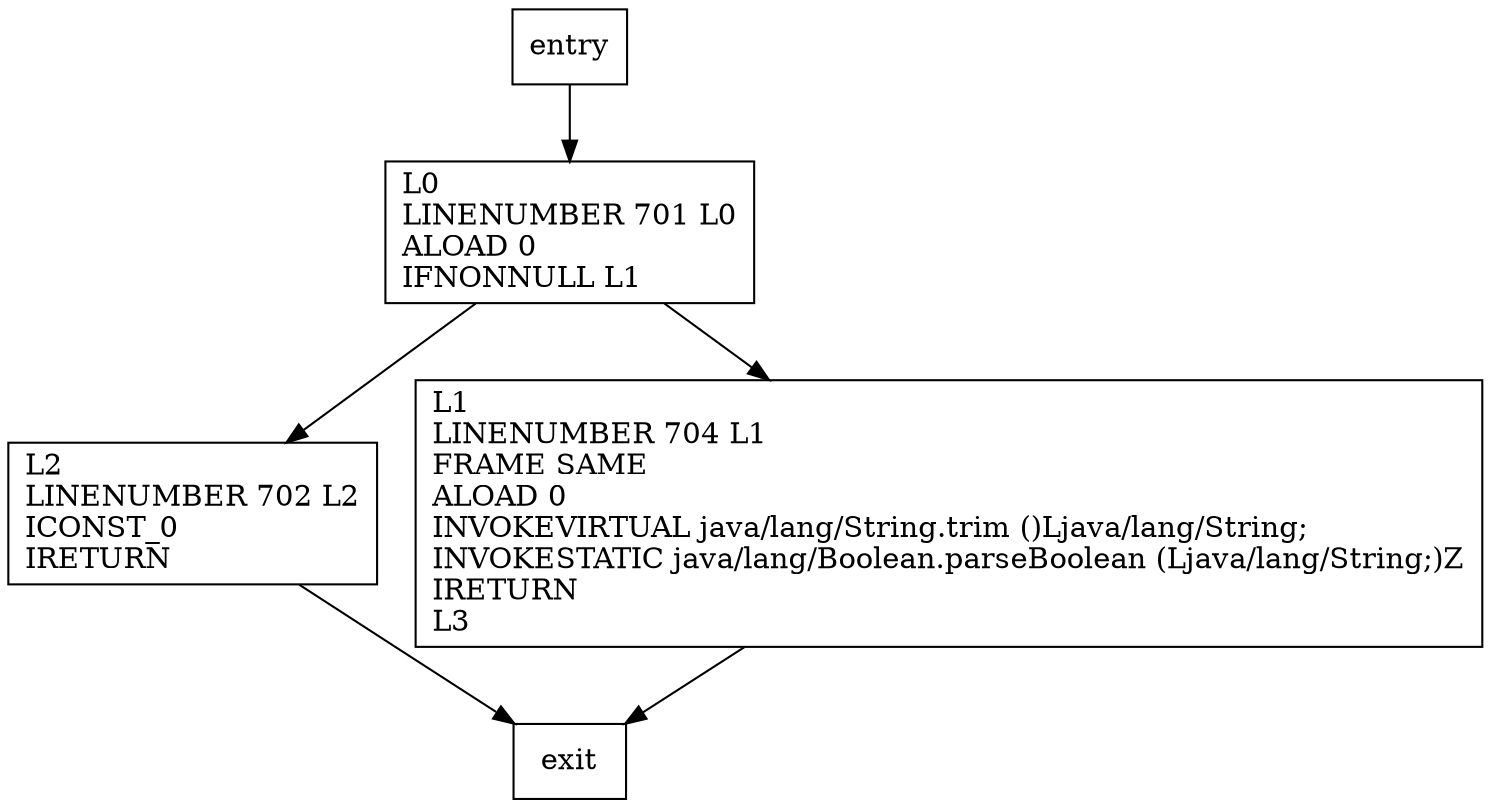 digraph parseBoolean {
node [shape=record];
363531910 [label="L2\lLINENUMBER 702 L2\lICONST_0\lIRETURN\l"];
1314448090 [label="L0\lLINENUMBER 701 L0\lALOAD 0\lIFNONNULL L1\l"];
1599739445 [label="L1\lLINENUMBER 704 L1\lFRAME SAME\lALOAD 0\lINVOKEVIRTUAL java/lang/String.trim ()Ljava/lang/String;\lINVOKESTATIC java/lang/Boolean.parseBoolean (Ljava/lang/String;)Z\lIRETURN\lL3\l"];
entry;
exit;
entry -> 1314448090
363531910 -> exit
1314448090 -> 363531910
1314448090 -> 1599739445
1599739445 -> exit
}
